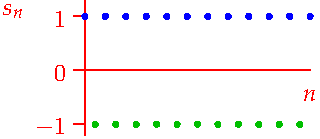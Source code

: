 settings.tex="pdflatex";

texpreamble("\usepackage{amsmath}
\usepackage{amsthm,amssymb}
\usepackage{mathpazo}
\usepackage[svgnames]{xcolor}
");
import graph;

size(160,70,IgnoreAspect);

dotfactor=6;

int Max=22;

for(int j=0; j<=Max/2; ++j){
	dot((2j,1),blue);
	}
for(int j=1; j<=Max/2; ++j){
	dot((2j-1,-1),heavygreen);
	}

xaxis(0,22,red,RightTicks(new real[]{}));
yaxis("$s_n$",-1.2,1.3,red,LeftTicks(new real[]{-1,0,1}));
labelx("$n$",22,S,red);


